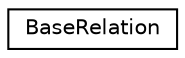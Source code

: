 digraph "Graphical Class Hierarchy"
{
  edge [fontname="Helvetica",fontsize="10",labelfontname="Helvetica",labelfontsize="10"];
  node [fontname="Helvetica",fontsize="10",shape=record];
  rankdir="LR";
  Node0 [label="BaseRelation",height=0.2,width=0.4,color="black", fillcolor="white", style="filled",URL="$structBaseRelation.html"];
}
